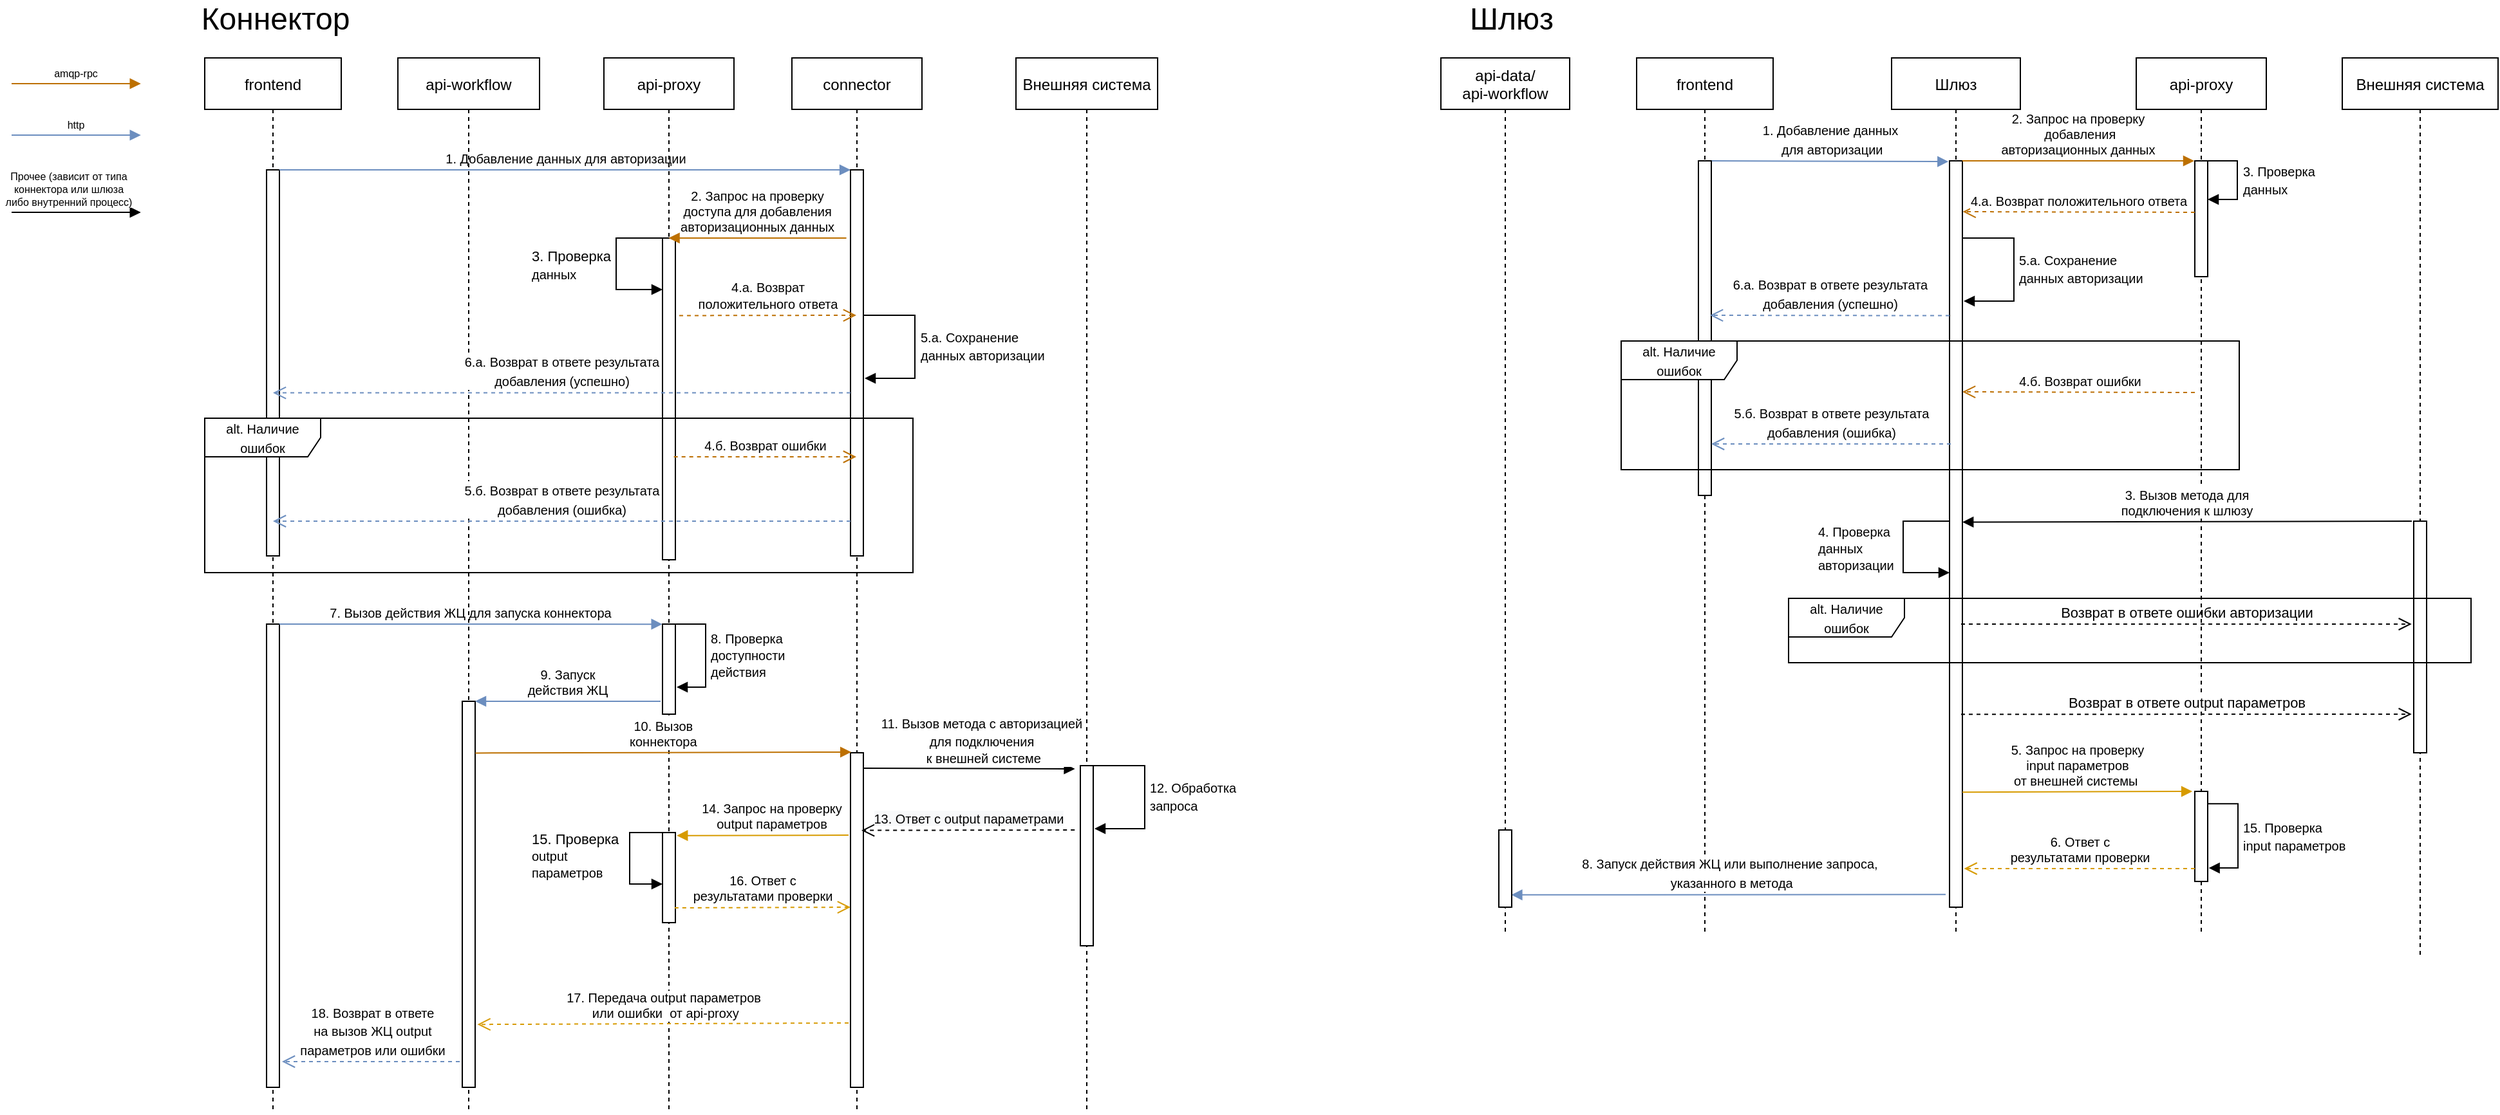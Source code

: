 <mxfile version="21.6.8" type="github">
  <diagram name="Страница — 1" id="WWRPlEPpIuUE59BAEwwI">
    <mxGraphModel dx="1938" dy="-1325" grid="1" gridSize="10" guides="1" tooltips="1" connect="1" arrows="1" fold="1" page="1" pageScale="1" pageWidth="827" pageHeight="1169" math="0" shadow="0">
      <root>
        <mxCell id="0" />
        <mxCell id="1" parent="0" />
        <mxCell id="P-ReLicF2Mn8y8o5vw4O-1" value="amqp-rpc" style="verticalAlign=bottom;endArrow=block;shadow=0;strokeWidth=1;fontSize=8;entryX=-0.033;entryY=0.001;entryDx=0;entryDy=0;entryPerimeter=0;fillColor=#f0a30a;strokeColor=#BD7000;" edge="1" parent="1">
          <mxGeometry relative="1" as="geometry">
            <mxPoint x="10" y="2420" as="sourcePoint" />
            <mxPoint x="110.37" y="2420" as="targetPoint" />
          </mxGeometry>
        </mxCell>
        <mxCell id="P-ReLicF2Mn8y8o5vw4O-2" value="http" style="verticalAlign=bottom;endArrow=block;shadow=0;strokeWidth=1;fontSize=8;entryX=-0.033;entryY=0.001;entryDx=0;entryDy=0;entryPerimeter=0;gradientColor=#7ea6e0;fillColor=#dae8fc;strokeColor=#6c8ebf;" edge="1" parent="1">
          <mxGeometry relative="1" as="geometry">
            <mxPoint x="10" y="2460" as="sourcePoint" />
            <mxPoint x="110.37" y="2460" as="targetPoint" />
          </mxGeometry>
        </mxCell>
        <mxCell id="P-ReLicF2Mn8y8o5vw4O-3" value="Прочее (зависит от типа &#xa;коннектора или шлюза&#xa; либо внутренний процесс) " style="verticalAlign=bottom;endArrow=block;shadow=0;strokeWidth=1;fontSize=8;entryX=-0.033;entryY=0.001;entryDx=0;entryDy=0;entryPerimeter=0;" edge="1" parent="1">
          <mxGeometry x="-0.115" relative="1" as="geometry">
            <mxPoint x="10" y="2520" as="sourcePoint" />
            <mxPoint x="110.37" y="2520" as="targetPoint" />
            <mxPoint as="offset" />
          </mxGeometry>
        </mxCell>
        <mxCell id="P-ReLicF2Mn8y8o5vw4O-4" value="Шлюз" style="shape=umlLifeline;perimeter=lifelinePerimeter;container=1;collapsible=0;recursiveResize=0;rounded=0;shadow=0;strokeWidth=1;" vertex="1" parent="1">
          <mxGeometry x="1470" y="2400" width="100" height="680" as="geometry" />
        </mxCell>
        <mxCell id="P-ReLicF2Mn8y8o5vw4O-5" value="" style="points=[];perimeter=orthogonalPerimeter;rounded=0;shadow=0;strokeWidth=1;" vertex="1" parent="P-ReLicF2Mn8y8o5vw4O-4">
          <mxGeometry x="45" y="80" width="10" height="580" as="geometry" />
        </mxCell>
        <mxCell id="P-ReLicF2Mn8y8o5vw4O-139" value="2. Запрос на проверку&#xa; добавления &#xa;авторизационных данных" style="verticalAlign=bottom;endArrow=block;shadow=0;strokeWidth=1;fontSize=10;fillColor=#f0a30a;strokeColor=#BD7000;exitX=1.099;exitY=0.024;exitDx=0;exitDy=0;exitPerimeter=0;entryX=-0.042;entryY=0.023;entryDx=0;entryDy=0;entryPerimeter=0;" edge="1" parent="P-ReLicF2Mn8y8o5vw4O-4">
          <mxGeometry relative="1" as="geometry">
            <mxPoint x="55" y="80" as="sourcePoint" />
            <mxPoint x="235" y="80" as="targetPoint" />
          </mxGeometry>
        </mxCell>
        <mxCell id="P-ReLicF2Mn8y8o5vw4O-142" value="&lt;font style=&quot;font-size: 10px&quot;&gt;5.а. Сохранение &lt;br&gt;данных авторизации&lt;br&gt;&lt;/font&gt;" style="html=1;align=left;spacingLeft=2;endArrow=block;rounded=0;edgeStyle=orthogonalEdgeStyle;curved=0;rounded=0;exitX=1.002;exitY=0.431;exitDx=0;exitDy=0;exitPerimeter=0;" edge="1" parent="P-ReLicF2Mn8y8o5vw4O-4">
          <mxGeometry relative="1" as="geometry">
            <mxPoint x="55" y="140" as="sourcePoint" />
            <Array as="points">
              <mxPoint x="95" y="140" />
              <mxPoint x="95" y="189" />
            </Array>
            <mxPoint x="56" y="189" as="targetPoint" />
          </mxGeometry>
        </mxCell>
        <mxCell id="P-ReLicF2Mn8y8o5vw4O-148" value="&lt;span style=&quot;font-size: 10px&quot;&gt;4. Проверка &lt;br&gt;данных&lt;br&gt;авторизации&lt;/span&gt;" style="html=1;align=left;spacingLeft=2;endArrow=block;rounded=0;edgeStyle=orthogonalEdgeStyle;curved=0;rounded=0;exitX=-0.026;exitY=0.355;exitDx=0;exitDy=0;exitPerimeter=0;entryX=0.012;entryY=0.449;entryDx=0;entryDy=0;entryPerimeter=0;" edge="1" parent="P-ReLicF2Mn8y8o5vw4O-4">
          <mxGeometry x="0.013" y="-70" relative="1" as="geometry">
            <mxPoint x="45" y="360" as="sourcePoint" />
            <Array as="points">
              <mxPoint x="9" y="360" />
              <mxPoint x="9" y="400" />
            </Array>
            <mxPoint x="45" y="400" as="targetPoint" />
            <mxPoint as="offset" />
          </mxGeometry>
        </mxCell>
        <mxCell id="P-ReLicF2Mn8y8o5vw4O-159" value="Возврат в ответе ошибки авторизации" style="html=1;verticalAlign=bottom;endArrow=open;dashed=1;endSize=8;edgeStyle=elbowEdgeStyle;elbow=vertical;curved=0;rounded=0;exitX=0.866;exitY=0.615;exitDx=0;exitDy=0;exitPerimeter=0;entryX=-0.061;entryY=0.463;entryDx=0;entryDy=0;entryPerimeter=0;" edge="1" parent="P-ReLicF2Mn8y8o5vw4O-4">
          <mxGeometry relative="1" as="geometry">
            <mxPoint x="54" y="440" as="sourcePoint" />
            <mxPoint x="403.89" y="440.19" as="targetPoint" />
          </mxGeometry>
        </mxCell>
        <mxCell id="P-ReLicF2Mn8y8o5vw4O-150" value="5. Запрос на проверку&#xa;input параметров &#xa;от внешней системы " style="verticalAlign=bottom;endArrow=block;shadow=0;strokeWidth=1;fontSize=10;gradientColor=#ffa500;fillColor=#ffcd28;strokeColor=#d79b00;entryX=-0.111;entryY=0.004;entryDx=0;entryDy=0;entryPerimeter=0;exitX=1.083;exitY=0.605;exitDx=0;exitDy=0;exitPerimeter=0;" edge="1" parent="P-ReLicF2Mn8y8o5vw4O-4">
          <mxGeometry relative="1" as="geometry">
            <mxPoint x="55" y="570.62" as="sourcePoint" />
            <mxPoint x="233.56" y="570" as="targetPoint" />
          </mxGeometry>
        </mxCell>
        <mxCell id="P-ReLicF2Mn8y8o5vw4O-9" value="frontend" style="shape=umlLifeline;perimeter=lifelinePerimeter;container=1;collapsible=0;recursiveResize=0;rounded=0;shadow=0;strokeWidth=1;fontSize=12;" vertex="1" parent="1">
          <mxGeometry x="1272" y="2400" width="106" height="680" as="geometry" />
        </mxCell>
        <mxCell id="P-ReLicF2Mn8y8o5vw4O-10" value="" style="points=[];perimeter=orthogonalPerimeter;rounded=0;shadow=0;strokeWidth=1;" vertex="1" parent="P-ReLicF2Mn8y8o5vw4O-9">
          <mxGeometry x="48" y="80" width="10" height="260" as="geometry" />
        </mxCell>
        <mxCell id="P-ReLicF2Mn8y8o5vw4O-143" value="&lt;span style=&quot;font-size: 10px&quot;&gt;6.а. Возврат в ответе результата &lt;br&gt;добавления (успешно)&lt;/span&gt;" style="html=1;verticalAlign=bottom;endArrow=open;dashed=1;endSize=8;fontSize=12;gradientColor=#7ea6e0;fillColor=#dae8fc;strokeColor=#6c8ebf;entryX=1.022;entryY=0.162;entryDx=0;entryDy=0;entryPerimeter=0;exitX=0.048;exitY=0.215;exitDx=0;exitDy=0;exitPerimeter=0;" edge="1" parent="P-ReLicF2Mn8y8o5vw4O-9">
          <mxGeometry relative="1" as="geometry">
            <mxPoint x="243" y="200.3" as="sourcePoint" />
            <mxPoint x="57.02" y="200" as="targetPoint" />
          </mxGeometry>
        </mxCell>
        <mxCell id="P-ReLicF2Mn8y8o5vw4O-156" value="&lt;font style=&quot;font-size: 10px;&quot;&gt;8. Запуск действия&amp;nbsp;ЖЦ или выполнение запроса,&lt;br&gt;&amp;nbsp;указанного в метода&lt;/font&gt;" style="html=1;verticalAlign=bottom;endArrow=block;fontSize=12;gradientColor=#7ea6e0;fillColor=#dae8fc;strokeColor=#6c8ebf;exitX=-0.3;exitY=0.95;exitDx=0;exitDy=0;exitPerimeter=0;entryX=0.969;entryY=0.84;entryDx=0;entryDy=0;entryPerimeter=0;" edge="1" parent="P-ReLicF2Mn8y8o5vw4O-9" target="P-ReLicF2Mn8y8o5vw4O-158">
          <mxGeometry width="80" relative="1" as="geometry">
            <mxPoint x="240" y="650.16" as="sourcePoint" />
            <mxPoint x="-116.63" y="650" as="targetPoint" />
          </mxGeometry>
        </mxCell>
        <mxCell id="P-ReLicF2Mn8y8o5vw4O-11" value="Внешняя система" style="shape=umlLifeline;perimeter=lifelinePerimeter;container=1;collapsible=0;recursiveResize=0;rounded=0;shadow=0;strokeWidth=1;" vertex="1" parent="1">
          <mxGeometry x="1820" y="2400" width="121" height="700" as="geometry" />
        </mxCell>
        <mxCell id="P-ReLicF2Mn8y8o5vw4O-12" value="" style="points=[];perimeter=orthogonalPerimeter;rounded=0;shadow=0;strokeWidth=1;" vertex="1" parent="P-ReLicF2Mn8y8o5vw4O-11">
          <mxGeometry x="55.5" y="360" width="10" height="180" as="geometry" />
        </mxCell>
        <mxCell id="P-ReLicF2Mn8y8o5vw4O-40" value="Коннектор" style="text;html=1;strokeColor=none;fillColor=none;align=center;verticalAlign=middle;whiteSpace=wrap;rounded=0;fontSize=24;" vertex="1" parent="1">
          <mxGeometry x="160" y="2360" width="110" height="20" as="geometry" />
        </mxCell>
        <mxCell id="P-ReLicF2Mn8y8o5vw4O-41" value="Шлюз" style="text;html=1;strokeColor=none;fillColor=none;align=center;verticalAlign=middle;whiteSpace=wrap;rounded=0;fontSize=24;" vertex="1" parent="1">
          <mxGeometry x="1120" y="2360" width="110" height="20" as="geometry" />
        </mxCell>
        <mxCell id="P-ReLicF2Mn8y8o5vw4O-130" value="api-proxy" style="shape=umlLifeline;perimeter=lifelinePerimeter;container=1;collapsible=0;recursiveResize=0;rounded=0;shadow=0;strokeWidth=1;" vertex="1" parent="1">
          <mxGeometry x="1660" y="2400" width="101" height="680" as="geometry" />
        </mxCell>
        <mxCell id="P-ReLicF2Mn8y8o5vw4O-131" value="" style="points=[];perimeter=orthogonalPerimeter;rounded=0;shadow=0;strokeWidth=1;" vertex="1" parent="P-ReLicF2Mn8y8o5vw4O-130">
          <mxGeometry x="45.5" y="80" width="10" height="90" as="geometry" />
        </mxCell>
        <mxCell id="P-ReLicF2Mn8y8o5vw4O-140" value="&lt;font style=&quot;font-size: 10px&quot;&gt;3. Проверка &lt;br&gt;данных&lt;br&gt;&lt;/font&gt;" style="html=1;align=left;spacingLeft=2;endArrow=block;rounded=0;edgeStyle=orthogonalEdgeStyle;curved=0;rounded=0;exitX=1.089;exitY=0.034;exitDx=0;exitDy=0;exitPerimeter=0;entryX=1.008;entryY=0.133;entryDx=0;entryDy=0;entryPerimeter=0;" edge="1" parent="P-ReLicF2Mn8y8o5vw4O-130">
          <mxGeometry relative="1" as="geometry">
            <mxPoint x="55.5" y="80" as="sourcePoint" />
            <Array as="points">
              <mxPoint x="78.5" y="80" />
              <mxPoint x="78.5" y="110" />
            </Array>
            <mxPoint x="55.5" y="110" as="targetPoint" />
          </mxGeometry>
        </mxCell>
        <mxCell id="P-ReLicF2Mn8y8o5vw4O-152" value="" style="points=[];perimeter=orthogonalPerimeter;rounded=0;shadow=0;strokeWidth=1;" vertex="1" parent="P-ReLicF2Mn8y8o5vw4O-130">
          <mxGeometry x="45.5" y="570" width="10" height="70" as="geometry" />
        </mxCell>
        <mxCell id="P-ReLicF2Mn8y8o5vw4O-153" value="6. Ответ с &lt;br&gt;результатами проверки" style="html=1;verticalAlign=bottom;endArrow=open;dashed=1;endSize=8;fontSize=10;gradientColor=#ffa500;fillColor=#ffcd28;strokeColor=#d79b00;entryX=1.08;entryY=0.707;entryDx=0;entryDy=0;entryPerimeter=0;exitX=-0.046;exitY=0.858;exitDx=0;exitDy=0;exitPerimeter=0;" edge="1" parent="P-ReLicF2Mn8y8o5vw4O-130">
          <mxGeometry relative="1" as="geometry">
            <mxPoint x="45.5" y="630" as="sourcePoint" />
            <mxPoint x="-133.74" y="630" as="targetPoint" />
          </mxGeometry>
        </mxCell>
        <mxCell id="P-ReLicF2Mn8y8o5vw4O-154" value="&lt;font style=&quot;font-size: 10px&quot;&gt;15. Проверка&lt;br style=&quot;border-color: var(--border-color);&quot;&gt;input параметров&lt;br&gt;&lt;/font&gt;" style="html=1;align=left;spacingLeft=2;endArrow=block;rounded=0;edgeStyle=orthogonalEdgeStyle;curved=0;rounded=0;exitX=1.089;exitY=0.034;exitDx=0;exitDy=0;exitPerimeter=0;entryX=1.083;entryY=0.728;entryDx=0;entryDy=0;entryPerimeter=0;" edge="1" parent="P-ReLicF2Mn8y8o5vw4O-130">
          <mxGeometry relative="1" as="geometry">
            <mxPoint x="55.5" y="579.57" as="sourcePoint" />
            <Array as="points">
              <mxPoint x="79" y="579.57" />
              <mxPoint x="79" y="629.57" />
              <mxPoint x="56" y="629.57" />
            </Array>
            <mxPoint x="56.33" y="630.53" as="targetPoint" />
          </mxGeometry>
        </mxCell>
        <mxCell id="P-ReLicF2Mn8y8o5vw4O-138" value="&lt;font style=&quot;font-size: 10px&quot;&gt;1. Добавление данных&lt;br&gt;&amp;nbsp;для авторизации&lt;/font&gt;" style="html=1;verticalAlign=bottom;endArrow=block;fontSize=12;gradientColor=#7ea6e0;fillColor=#dae8fc;strokeColor=#6c8ebf;exitX=1.041;exitY=0;exitDx=0;exitDy=0;exitPerimeter=0;entryX=-0.085;entryY=0.001;entryDx=0;entryDy=0;entryPerimeter=0;" edge="1" parent="1" source="P-ReLicF2Mn8y8o5vw4O-10" target="P-ReLicF2Mn8y8o5vw4O-5">
          <mxGeometry width="80" relative="1" as="geometry">
            <mxPoint x="1330" y="2482" as="sourcePoint" />
            <mxPoint x="1517" y="2483" as="targetPoint" />
          </mxGeometry>
        </mxCell>
        <mxCell id="P-ReLicF2Mn8y8o5vw4O-141" value="&lt;font style=&quot;font-size: 10px;&quot;&gt;4.a. Возврат положительного ответа&lt;/font&gt;" style="html=1;verticalAlign=bottom;endArrow=open;dashed=1;endSize=8;edgeStyle=elbowEdgeStyle;elbow=vertical;curved=0;rounded=0;fillColor=#ffcd28;gradientColor=#ffa500;strokeColor=#BD7000;entryX=1.031;entryY=0.068;entryDx=0;entryDy=0;entryPerimeter=0;" edge="1" parent="1" target="P-ReLicF2Mn8y8o5vw4O-5">
          <mxGeometry relative="1" as="geometry">
            <mxPoint x="1705.5" y="2519.997" as="sourcePoint" />
            <mxPoint x="1530" y="2520" as="targetPoint" />
          </mxGeometry>
        </mxCell>
        <mxCell id="P-ReLicF2Mn8y8o5vw4O-145" value="&lt;span style=&quot;font-size: 10px&quot;&gt;5.б. Возврат в ответе результата &lt;br&gt;добавления (ошибка)&lt;/span&gt;" style="html=1;verticalAlign=bottom;endArrow=open;dashed=1;endSize=8;fontSize=12;gradientColor=#7ea6e0;fillColor=#dae8fc;strokeColor=#6c8ebf;entryX=1.022;entryY=0.162;entryDx=0;entryDy=0;entryPerimeter=0;exitX=0.048;exitY=0.215;exitDx=0;exitDy=0;exitPerimeter=0;" edge="1" parent="1">
          <mxGeometry relative="1" as="geometry">
            <mxPoint x="1516" y="2700" as="sourcePoint" />
            <mxPoint x="1330" y="2700" as="targetPoint" />
          </mxGeometry>
        </mxCell>
        <mxCell id="P-ReLicF2Mn8y8o5vw4O-146" value="&lt;font style=&quot;font-size: 10px;&quot;&gt;alt. Наличие ошибок&lt;/font&gt;" style="shape=umlFrame;whiteSpace=wrap;html=1;pointerEvents=0;width=90;height=30;" vertex="1" parent="1">
          <mxGeometry x="1260" y="2620" width="480" height="100" as="geometry" />
        </mxCell>
        <mxCell id="P-ReLicF2Mn8y8o5vw4O-144" value="&lt;font style=&quot;font-size: 10px;&quot;&gt;4.б. Возврат ошибки&lt;/font&gt;" style="html=1;verticalAlign=bottom;endArrow=open;dashed=1;endSize=8;edgeStyle=elbowEdgeStyle;elbow=vertical;curved=0;rounded=0;entryX=1.048;entryY=0.141;entryDx=0;entryDy=0;entryPerimeter=0;fillColor=#ffcd28;gradientColor=#ffa500;strokeColor=#BD7000;" edge="1" parent="1">
          <mxGeometry relative="1" as="geometry">
            <mxPoint x="1705.5" y="2660" as="sourcePoint" />
            <mxPoint x="1525" y="2659.4" as="targetPoint" />
          </mxGeometry>
        </mxCell>
        <mxCell id="P-ReLicF2Mn8y8o5vw4O-147" value="3. Вызов метода для &#xa;подключения к шлюзу" style="verticalAlign=bottom;endArrow=block;shadow=0;strokeWidth=1;fontSize=10;exitX=-0.053;exitY=0.358;exitDx=0;exitDy=0;exitPerimeter=0;entryX=1.009;entryY=0.484;entryDx=0;entryDy=0;entryPerimeter=0;" edge="1" parent="1" target="P-ReLicF2Mn8y8o5vw4O-5">
          <mxGeometry relative="1" as="geometry">
            <mxPoint x="1874" y="2760" as="sourcePoint" />
            <mxPoint x="1530" y="2760" as="targetPoint" />
          </mxGeometry>
        </mxCell>
        <mxCell id="P-ReLicF2Mn8y8o5vw4O-157" value="api-data/&#xa;api-workflow" style="shape=umlLifeline;perimeter=lifelinePerimeter;container=1;collapsible=0;recursiveResize=0;rounded=0;shadow=0;strokeWidth=1;" vertex="1" parent="1">
          <mxGeometry x="1120" y="2400" width="100" height="680" as="geometry" />
        </mxCell>
        <mxCell id="P-ReLicF2Mn8y8o5vw4O-158" value="" style="points=[];perimeter=orthogonalPerimeter;rounded=0;shadow=0;strokeWidth=1;" vertex="1" parent="P-ReLicF2Mn8y8o5vw4O-157">
          <mxGeometry x="45" y="600" width="10" height="60" as="geometry" />
        </mxCell>
        <mxCell id="P-ReLicF2Mn8y8o5vw4O-161" value="&lt;font style=&quot;font-size: 10px;&quot;&gt;alt. Наличие ошибок&lt;/font&gt;" style="shape=umlFrame;whiteSpace=wrap;html=1;pointerEvents=0;width=90;height=30;" vertex="1" parent="1">
          <mxGeometry x="1390" y="2820" width="530" height="50" as="geometry" />
        </mxCell>
        <mxCell id="P-ReLicF2Mn8y8o5vw4O-164" value="Возврат в ответе output параметров" style="html=1;verticalAlign=bottom;endArrow=open;dashed=1;endSize=8;edgeStyle=elbowEdgeStyle;elbow=vertical;curved=0;rounded=0;exitX=0.866;exitY=0.615;exitDx=0;exitDy=0;exitPerimeter=0;entryX=-0.061;entryY=0.463;entryDx=0;entryDy=0;entryPerimeter=0;" edge="1" parent="1">
          <mxGeometry relative="1" as="geometry">
            <mxPoint x="1524" y="2910.11" as="sourcePoint" />
            <mxPoint x="1873.89" y="2910.3" as="targetPoint" />
          </mxGeometry>
        </mxCell>
        <mxCell id="P-ReLicF2Mn8y8o5vw4O-166" value="frontend" style="shape=umlLifeline;perimeter=lifelinePerimeter;container=1;collapsible=0;recursiveResize=0;rounded=0;shadow=0;strokeWidth=1;fontSize=12;" vertex="1" parent="1">
          <mxGeometry x="160" y="2400" width="106" height="820" as="geometry" />
        </mxCell>
        <mxCell id="P-ReLicF2Mn8y8o5vw4O-231" value="" style="points=[];perimeter=orthogonalPerimeter;rounded=0;shadow=0;strokeWidth=1;" vertex="1" parent="P-ReLicF2Mn8y8o5vw4O-166">
          <mxGeometry x="48" y="87" width="10" height="300" as="geometry" />
        </mxCell>
        <mxCell id="P-ReLicF2Mn8y8o5vw4O-230" value="&lt;font style=&quot;font-size: 10px&quot;&gt;1. Добавление данных&amp;nbsp;для авторизации&lt;/font&gt;" style="html=1;verticalAlign=bottom;endArrow=block;fontSize=12;gradientColor=#7ea6e0;fillColor=#dae8fc;strokeColor=#6c8ebf;exitX=1.074;exitY=-0.001;exitDx=0;exitDy=0;exitPerimeter=0;entryX=0.004;entryY=0;entryDx=0;entryDy=0;entryPerimeter=0;" edge="1" parent="P-ReLicF2Mn8y8o5vw4O-166" target="P-ReLicF2Mn8y8o5vw4O-232">
          <mxGeometry width="80" relative="1" as="geometry">
            <mxPoint x="58" y="87.0" as="sourcePoint" />
            <mxPoint x="500" y="87" as="targetPoint" />
          </mxGeometry>
        </mxCell>
        <mxCell id="P-ReLicF2Mn8y8o5vw4O-245" value="" style="points=[];perimeter=orthogonalPerimeter;rounded=0;shadow=0;strokeWidth=1;" vertex="1" parent="P-ReLicF2Mn8y8o5vw4O-166">
          <mxGeometry x="48" y="440" width="10" height="360" as="geometry" />
        </mxCell>
        <mxCell id="P-ReLicF2Mn8y8o5vw4O-244" value="7. Вызов действия ЖЦ для запуска коннектора" style="verticalAlign=bottom;endArrow=block;shadow=0;strokeWidth=1;fontSize=10;gradientColor=#7ea6e0;fillColor=#dae8fc;strokeColor=#6c8ebf;entryX=-0.016;entryY=0.001;entryDx=0;entryDy=0;entryPerimeter=0;" edge="1" parent="P-ReLicF2Mn8y8o5vw4O-166" target="P-ReLicF2Mn8y8o5vw4O-246">
          <mxGeometry x="-0.002" relative="1" as="geometry">
            <mxPoint x="58" y="440" as="sourcePoint" />
            <mxPoint x="437" y="440.17" as="targetPoint" />
            <mxPoint as="offset" />
          </mxGeometry>
        </mxCell>
        <mxCell id="P-ReLicF2Mn8y8o5vw4O-171" value="api-workflow" style="shape=umlLifeline;perimeter=lifelinePerimeter;container=1;collapsible=0;recursiveResize=0;rounded=0;shadow=0;strokeWidth=1;" vertex="1" parent="1">
          <mxGeometry x="310" y="2400" width="110" height="820" as="geometry" />
        </mxCell>
        <mxCell id="P-ReLicF2Mn8y8o5vw4O-249" value="" style="points=[];perimeter=orthogonalPerimeter;rounded=0;shadow=0;strokeWidth=1;" vertex="1" parent="P-ReLicF2Mn8y8o5vw4O-171">
          <mxGeometry x="50" y="500" width="10" height="300" as="geometry" />
        </mxCell>
        <mxCell id="P-ReLicF2Mn8y8o5vw4O-175" value="api-proxy" style="shape=umlLifeline;perimeter=lifelinePerimeter;container=1;collapsible=0;recursiveResize=0;rounded=0;shadow=0;strokeWidth=1;size=40;" vertex="1" parent="1">
          <mxGeometry x="470" y="2400" width="101" height="820" as="geometry" />
        </mxCell>
        <mxCell id="P-ReLicF2Mn8y8o5vw4O-234" value="" style="points=[];perimeter=orthogonalPerimeter;rounded=0;shadow=0;strokeWidth=1;" vertex="1" parent="P-ReLicF2Mn8y8o5vw4O-175">
          <mxGeometry x="45.5" y="140" width="10" height="250" as="geometry" />
        </mxCell>
        <mxCell id="P-ReLicF2Mn8y8o5vw4O-237" value="3. Проверка&lt;br style=&quot;border-color: var(--border-color); font-size: 10px;&quot;&gt;&lt;span style=&quot;font-size: 10px;&quot;&gt;данных&lt;/span&gt;" style="html=1;align=left;spacingLeft=2;endArrow=block;rounded=0;edgeStyle=orthogonalEdgeStyle;curved=0;rounded=0;exitX=-0.026;exitY=0.355;exitDx=0;exitDy=0;exitPerimeter=0;entryX=0.012;entryY=0.449;entryDx=0;entryDy=0;entryPerimeter=0;" edge="1" parent="P-ReLicF2Mn8y8o5vw4O-175">
          <mxGeometry x="0.013" y="-70" relative="1" as="geometry">
            <mxPoint x="45.5" y="140" as="sourcePoint" />
            <Array as="points">
              <mxPoint x="9.5" y="140" />
              <mxPoint x="9.5" y="180" />
            </Array>
            <mxPoint x="45.5" y="180" as="targetPoint" />
            <mxPoint as="offset" />
          </mxGeometry>
        </mxCell>
        <mxCell id="P-ReLicF2Mn8y8o5vw4O-246" value="" style="points=[];perimeter=orthogonalPerimeter;rounded=0;shadow=0;strokeWidth=1;" vertex="1" parent="P-ReLicF2Mn8y8o5vw4O-175">
          <mxGeometry x="45.5" y="440" width="10" height="70" as="geometry" />
        </mxCell>
        <mxCell id="P-ReLicF2Mn8y8o5vw4O-247" value="&lt;font style=&quot;font-size: 10px&quot;&gt;8. Проверка &lt;br&gt;доступности &lt;br&gt;действия&lt;br&gt;&lt;/font&gt;" style="html=1;align=left;spacingLeft=2;endArrow=block;rounded=0;edgeStyle=orthogonalEdgeStyle;curved=0;rounded=0;exitX=1.002;exitY=0.431;exitDx=0;exitDy=0;exitPerimeter=0;" edge="1" parent="P-ReLicF2Mn8y8o5vw4O-175">
          <mxGeometry relative="1" as="geometry">
            <mxPoint x="55.5" y="440" as="sourcePoint" />
            <Array as="points">
              <mxPoint x="79" y="440" />
              <mxPoint x="79" y="489" />
            </Array>
            <mxPoint x="56.5" y="489" as="targetPoint" />
          </mxGeometry>
        </mxCell>
        <mxCell id="P-ReLicF2Mn8y8o5vw4O-248" value="9. Запуск &#xa;действия ЖЦ" style="verticalAlign=bottom;endArrow=block;shadow=0;strokeWidth=1;fontSize=10;gradientColor=#7ea6e0;fillColor=#dae8fc;strokeColor=#6c8ebf;exitX=-0.119;exitY=0.928;exitDx=0;exitDy=0;exitPerimeter=0;" edge="1" parent="P-ReLicF2Mn8y8o5vw4O-175">
          <mxGeometry x="-0.002" relative="1" as="geometry">
            <mxPoint x="44" y="500" as="sourcePoint" />
            <mxPoint x="-100" y="500" as="targetPoint" />
            <mxPoint as="offset" />
          </mxGeometry>
        </mxCell>
        <mxCell id="P-ReLicF2Mn8y8o5vw4O-257" value="" style="points=[];perimeter=orthogonalPerimeter;rounded=0;shadow=0;strokeWidth=1;" vertex="1" parent="P-ReLicF2Mn8y8o5vw4O-175">
          <mxGeometry x="45.5" y="602" width="10" height="70" as="geometry" />
        </mxCell>
        <mxCell id="P-ReLicF2Mn8y8o5vw4O-259" value="15. Проверка&lt;br style=&quot;border-color: var(--border-color); font-size: 10px;&quot;&gt;&lt;span style=&quot;font-size: 10px;&quot;&gt;output &lt;br&gt;параметров&lt;/span&gt;" style="html=1;align=left;spacingLeft=2;endArrow=block;rounded=0;edgeStyle=orthogonalEdgeStyle;curved=0;rounded=0;exitX=-0.026;exitY=0.355;exitDx=0;exitDy=0;exitPerimeter=0;entryX=0.012;entryY=0.449;entryDx=0;entryDy=0;entryPerimeter=0;" edge="1" parent="P-ReLicF2Mn8y8o5vw4O-175">
          <mxGeometry x="-0.044" y="-80" relative="1" as="geometry">
            <mxPoint x="45.5" y="602" as="sourcePoint" />
            <Array as="points">
              <mxPoint x="20" y="602" />
              <mxPoint x="20" y="642" />
            </Array>
            <mxPoint x="45.5" y="642" as="targetPoint" />
            <mxPoint as="offset" />
          </mxGeometry>
        </mxCell>
        <mxCell id="P-ReLicF2Mn8y8o5vw4O-183" value="connector" style="shape=umlLifeline;perimeter=lifelinePerimeter;container=1;collapsible=0;recursiveResize=0;rounded=0;shadow=0;strokeWidth=1;" vertex="1" parent="1">
          <mxGeometry x="616" y="2400" width="101" height="820" as="geometry" />
        </mxCell>
        <mxCell id="P-ReLicF2Mn8y8o5vw4O-232" value="" style="points=[];perimeter=orthogonalPerimeter;rounded=0;shadow=0;strokeWidth=1;" vertex="1" parent="P-ReLicF2Mn8y8o5vw4O-183">
          <mxGeometry x="45.5" y="87" width="10" height="300" as="geometry" />
        </mxCell>
        <mxCell id="P-ReLicF2Mn8y8o5vw4O-239" value="&lt;font style=&quot;font-size: 10px&quot;&gt;5.а. Сохранение &lt;br&gt;данных авторизации&lt;br&gt;&lt;/font&gt;" style="html=1;align=left;spacingLeft=2;endArrow=block;rounded=0;edgeStyle=orthogonalEdgeStyle;curved=0;rounded=0;exitX=1.002;exitY=0.431;exitDx=0;exitDy=0;exitPerimeter=0;" edge="1" parent="P-ReLicF2Mn8y8o5vw4O-183">
          <mxGeometry relative="1" as="geometry">
            <mxPoint x="55.5" y="200" as="sourcePoint" />
            <Array as="points">
              <mxPoint x="95.5" y="200" />
              <mxPoint x="95.5" y="249" />
            </Array>
            <mxPoint x="56.5" y="249" as="targetPoint" />
          </mxGeometry>
        </mxCell>
        <mxCell id="P-ReLicF2Mn8y8o5vw4O-240" value="&lt;span style=&quot;font-size: 10px&quot;&gt;6.а. Возврат в ответе результата &lt;br&gt;добавления (успешно)&lt;/span&gt;" style="html=1;verticalAlign=bottom;endArrow=open;dashed=1;endSize=8;fontSize=12;gradientColor=#7ea6e0;fillColor=#dae8fc;strokeColor=#6c8ebf;exitX=0.048;exitY=0.215;exitDx=0;exitDy=0;exitPerimeter=0;" edge="1" parent="P-ReLicF2Mn8y8o5vw4O-183" target="P-ReLicF2Mn8y8o5vw4O-166">
          <mxGeometry relative="1" as="geometry">
            <mxPoint x="45.5" y="260.3" as="sourcePoint" />
            <mxPoint x="-140.48" y="260" as="targetPoint" />
          </mxGeometry>
        </mxCell>
        <mxCell id="P-ReLicF2Mn8y8o5vw4O-242" value="&lt;span style=&quot;font-size: 10px&quot;&gt;5.б. Возврат в ответе результата &lt;br&gt;добавления (ошибка)&lt;/span&gt;" style="html=1;verticalAlign=bottom;endArrow=open;dashed=1;endSize=8;fontSize=12;gradientColor=#7ea6e0;fillColor=#dae8fc;strokeColor=#6c8ebf;exitX=0.048;exitY=0.215;exitDx=0;exitDy=0;exitPerimeter=0;" edge="1" parent="P-ReLicF2Mn8y8o5vw4O-183" target="P-ReLicF2Mn8y8o5vw4O-166">
          <mxGeometry relative="1" as="geometry">
            <mxPoint x="45.5" y="360" as="sourcePoint" />
            <mxPoint x="-140.5" y="360" as="targetPoint" />
          </mxGeometry>
        </mxCell>
        <mxCell id="P-ReLicF2Mn8y8o5vw4O-251" value="" style="points=[];perimeter=orthogonalPerimeter;rounded=0;shadow=0;strokeWidth=1;" vertex="1" parent="P-ReLicF2Mn8y8o5vw4O-183">
          <mxGeometry x="45.5" y="540" width="10" height="260" as="geometry" />
        </mxCell>
        <mxCell id="P-ReLicF2Mn8y8o5vw4O-252" value="&lt;font style=&quot;font-size: 10px;&quot;&gt;11.&amp;nbsp;Вызов метода с авторизацией&lt;br style=&quot;border-color: var(--border-color); padding: 0px; margin: 0px;&quot;&gt;для подключения&lt;br&gt;&amp;nbsp;к внешней системе&lt;/font&gt;" style="html=1;verticalAlign=bottom;endArrow=block;edgeStyle=elbowEdgeStyle;elbow=vertical;curved=0;rounded=0;exitX=1.014;exitY=0.2;exitDx=0;exitDy=0;exitPerimeter=0;entryX=-0.42;entryY=0.019;entryDx=0;entryDy=0;entryPerimeter=0;" edge="1" parent="P-ReLicF2Mn8y8o5vw4O-183" target="P-ReLicF2Mn8y8o5vw4O-253">
          <mxGeometry x="0.108" width="80" relative="1" as="geometry">
            <mxPoint x="55.5" y="552" as="sourcePoint" />
            <mxPoint x="406.5" y="550" as="targetPoint" />
            <mxPoint as="offset" />
          </mxGeometry>
        </mxCell>
        <mxCell id="P-ReLicF2Mn8y8o5vw4O-260" value="16. Ответ с &lt;br&gt;результатами проверки" style="html=1;verticalAlign=bottom;endArrow=open;dashed=1;endSize=8;fontSize=10;gradientColor=#ffa500;fillColor=#ffcd28;strokeColor=#d79b00;exitX=0.941;exitY=0.836;exitDx=0;exitDy=0;exitPerimeter=0;" edge="1" parent="P-ReLicF2Mn8y8o5vw4O-183" source="P-ReLicF2Mn8y8o5vw4O-257">
          <mxGeometry relative="1" as="geometry">
            <mxPoint x="-94.76" y="660" as="sourcePoint" />
            <mxPoint x="45.5" y="660" as="targetPoint" />
          </mxGeometry>
        </mxCell>
        <mxCell id="P-ReLicF2Mn8y8o5vw4O-190" value="Внешняя система" style="shape=umlLifeline;perimeter=lifelinePerimeter;container=1;collapsible=0;recursiveResize=0;rounded=0;shadow=0;strokeWidth=1;" vertex="1" parent="1">
          <mxGeometry x="790" y="2400" width="110" height="820" as="geometry" />
        </mxCell>
        <mxCell id="P-ReLicF2Mn8y8o5vw4O-253" value="" style="points=[];perimeter=orthogonalPerimeter;rounded=0;shadow=0;strokeWidth=1;" vertex="1" parent="P-ReLicF2Mn8y8o5vw4O-190">
          <mxGeometry x="50" y="550" width="10" height="140" as="geometry" />
        </mxCell>
        <mxCell id="P-ReLicF2Mn8y8o5vw4O-254" value="&lt;font style=&quot;font-size: 10px&quot;&gt;12. Обработка &lt;br&gt;запроса&lt;/font&gt;" style="html=1;align=left;spacingLeft=2;endArrow=block;rounded=0;edgeStyle=orthogonalEdgeStyle;curved=0;rounded=0;exitX=1.002;exitY=0.431;exitDx=0;exitDy=0;exitPerimeter=0;" edge="1" parent="P-ReLicF2Mn8y8o5vw4O-190">
          <mxGeometry relative="1" as="geometry">
            <mxPoint x="60" y="550.0" as="sourcePoint" />
            <Array as="points">
              <mxPoint x="99.98" y="549.98" />
              <mxPoint x="99.98" y="598.98" />
            </Array>
            <mxPoint x="60.98" y="598.98" as="targetPoint" />
          </mxGeometry>
        </mxCell>
        <mxCell id="P-ReLicF2Mn8y8o5vw4O-233" value="2. Запрос на проверку &#xa;доступа для добавления &#xa;авторизационных данных" style="verticalAlign=bottom;endArrow=block;shadow=0;strokeWidth=1;fontSize=10;fillColor=#f0a30a;strokeColor=#BD7000;exitX=-0.321;exitY=0.12;exitDx=0;exitDy=0;exitPerimeter=0;" edge="1" parent="1">
          <mxGeometry relative="1" as="geometry">
            <mxPoint x="658.29" y="2540" as="sourcePoint" />
            <mxPoint x="520.286" y="2540" as="targetPoint" />
          </mxGeometry>
        </mxCell>
        <mxCell id="P-ReLicF2Mn8y8o5vw4O-238" value="&lt;font style=&quot;font-size: 10px;&quot;&gt;4.a. Возврат &lt;br&gt;положительного ответа&lt;/font&gt;" style="html=1;verticalAlign=bottom;endArrow=open;dashed=1;endSize=8;edgeStyle=elbowEdgeStyle;elbow=vertical;curved=0;rounded=0;fillColor=#ffcd28;gradientColor=#ffa500;strokeColor=#BD7000;exitX=1.302;exitY=0.165;exitDx=0;exitDy=0;exitPerimeter=0;" edge="1" parent="1">
          <mxGeometry relative="1" as="geometry">
            <mxPoint x="528.52" y="2600.23" as="sourcePoint" />
            <mxPoint x="666.0" y="2599.996" as="targetPoint" />
          </mxGeometry>
        </mxCell>
        <mxCell id="P-ReLicF2Mn8y8o5vw4O-241" value="&lt;font style=&quot;font-size: 10px;&quot;&gt;4.б. Возврат ошибки&lt;/font&gt;" style="html=1;verticalAlign=bottom;endArrow=open;dashed=1;endSize=8;edgeStyle=elbowEdgeStyle;elbow=vertical;curved=0;rounded=0;fillColor=#ffcd28;gradientColor=#ffa500;strokeColor=#BD7000;exitX=0.538;exitY=0.338;exitDx=0;exitDy=0;exitPerimeter=0;" edge="1" parent="1">
          <mxGeometry relative="1" as="geometry">
            <mxPoint x="524.338" y="2710" as="sourcePoint" />
            <mxPoint x="666" y="2710.269" as="targetPoint" />
          </mxGeometry>
        </mxCell>
        <mxCell id="P-ReLicF2Mn8y8o5vw4O-243" value="&lt;font style=&quot;font-size: 10px;&quot;&gt;alt. Наличие ошибок&lt;/font&gt;" style="shape=umlFrame;whiteSpace=wrap;html=1;pointerEvents=0;width=90;height=30;" vertex="1" parent="1">
          <mxGeometry x="160" y="2680" width="550" height="120" as="geometry" />
        </mxCell>
        <mxCell id="P-ReLicF2Mn8y8o5vw4O-250" value="10. Вызов&#xa;коннектора" style="verticalAlign=bottom;endArrow=block;shadow=0;strokeWidth=1;fontSize=10;exitX=1.015;exitY=0.134;exitDx=0;exitDy=0;exitPerimeter=0;fillColor=#f0a30a;strokeColor=#BD7000;entryX=0.062;entryY=-0.002;entryDx=0;entryDy=0;entryPerimeter=0;" edge="1" parent="1" source="P-ReLicF2Mn8y8o5vw4O-249" target="P-ReLicF2Mn8y8o5vw4O-251">
          <mxGeometry relative="1" as="geometry">
            <mxPoint x="534" y="3071" as="sourcePoint" />
            <mxPoint x="660" y="2945" as="targetPoint" />
          </mxGeometry>
        </mxCell>
        <mxCell id="P-ReLicF2Mn8y8o5vw4O-255" value="&lt;span style=&quot;background-color: rgb(248 , 249 , 250)&quot;&gt;&lt;font style=&quot;font-size: 10px&quot;&gt;13. Ответ с output параметрами&lt;/font&gt;&lt;/span&gt;" style="html=1;verticalAlign=bottom;endArrow=open;dashed=1;endSize=8;entryX=1.291;entryY=0.232;entryDx=0;entryDy=0;entryPerimeter=0;" edge="1" parent="1">
          <mxGeometry relative="1" as="geometry">
            <mxPoint x="835.59" y="3000" as="sourcePoint" />
            <mxPoint x="670.0" y="3000.32" as="targetPoint" />
            <Array as="points" />
          </mxGeometry>
        </mxCell>
        <mxCell id="P-ReLicF2Mn8y8o5vw4O-256" value="14. Запрос на проверку&lt;br&gt;output параметров" style="html=1;verticalAlign=bottom;endArrow=block;fontSize=10;gradientColor=#ffa500;fillColor=#ffcd28;strokeColor=#d79b00;entryX=1.111;entryY=0.034;entryDx=0;entryDy=0;entryPerimeter=0;" edge="1" parent="1" target="P-ReLicF2Mn8y8o5vw4O-257">
          <mxGeometry x="-0.097" width="80" relative="1" as="geometry">
            <mxPoint x="660" y="3004" as="sourcePoint" />
            <mxPoint x="731" y="3130" as="targetPoint" />
            <mxPoint as="offset" />
          </mxGeometry>
        </mxCell>
        <mxCell id="P-ReLicF2Mn8y8o5vw4O-261" value="&lt;font style=&quot;font-size: 10px;&quot;&gt;17. Передача&amp;nbsp;output параметров&lt;br&gt;&amp;nbsp; или ошибки&amp;nbsp;&amp;nbsp;от api-proxy&amp;nbsp;&lt;/font&gt;" style="html=1;verticalAlign=bottom;endArrow=open;dashed=1;endSize=8;fontSize=10;gradientColor=#ffa500;fillColor=#ffcd28;strokeColor=#d79b00;entryX=1.175;entryY=0.837;entryDx=0;entryDy=0;entryPerimeter=0;" edge="1" parent="1" target="P-ReLicF2Mn8y8o5vw4O-249">
          <mxGeometry x="0.003" relative="1" as="geometry">
            <mxPoint x="660" y="3150" as="sourcePoint" />
            <mxPoint x="631" y="3201.16" as="targetPoint" />
            <Array as="points" />
            <mxPoint as="offset" />
          </mxGeometry>
        </mxCell>
        <mxCell id="P-ReLicF2Mn8y8o5vw4O-262" value="&lt;font style=&quot;font-size: 10px;&quot;&gt;18. Возврат в ответе &lt;br&gt;на вызов ЖЦ output&lt;br style=&quot;border-color: var(--border-color);&quot;&gt;параметров или ошибки&lt;br&gt;&lt;/font&gt;" style="html=1;verticalAlign=bottom;endArrow=open;dashed=1;endSize=8;fontSize=12;gradientColor=#7ea6e0;fillColor=#dae8fc;strokeColor=#6c8ebf;" edge="1" parent="1">
          <mxGeometry x="-0.005" relative="1" as="geometry">
            <mxPoint x="358" y="3180" as="sourcePoint" />
            <mxPoint x="220" y="3180" as="targetPoint" />
            <mxPoint as="offset" />
          </mxGeometry>
        </mxCell>
      </root>
    </mxGraphModel>
  </diagram>
</mxfile>
